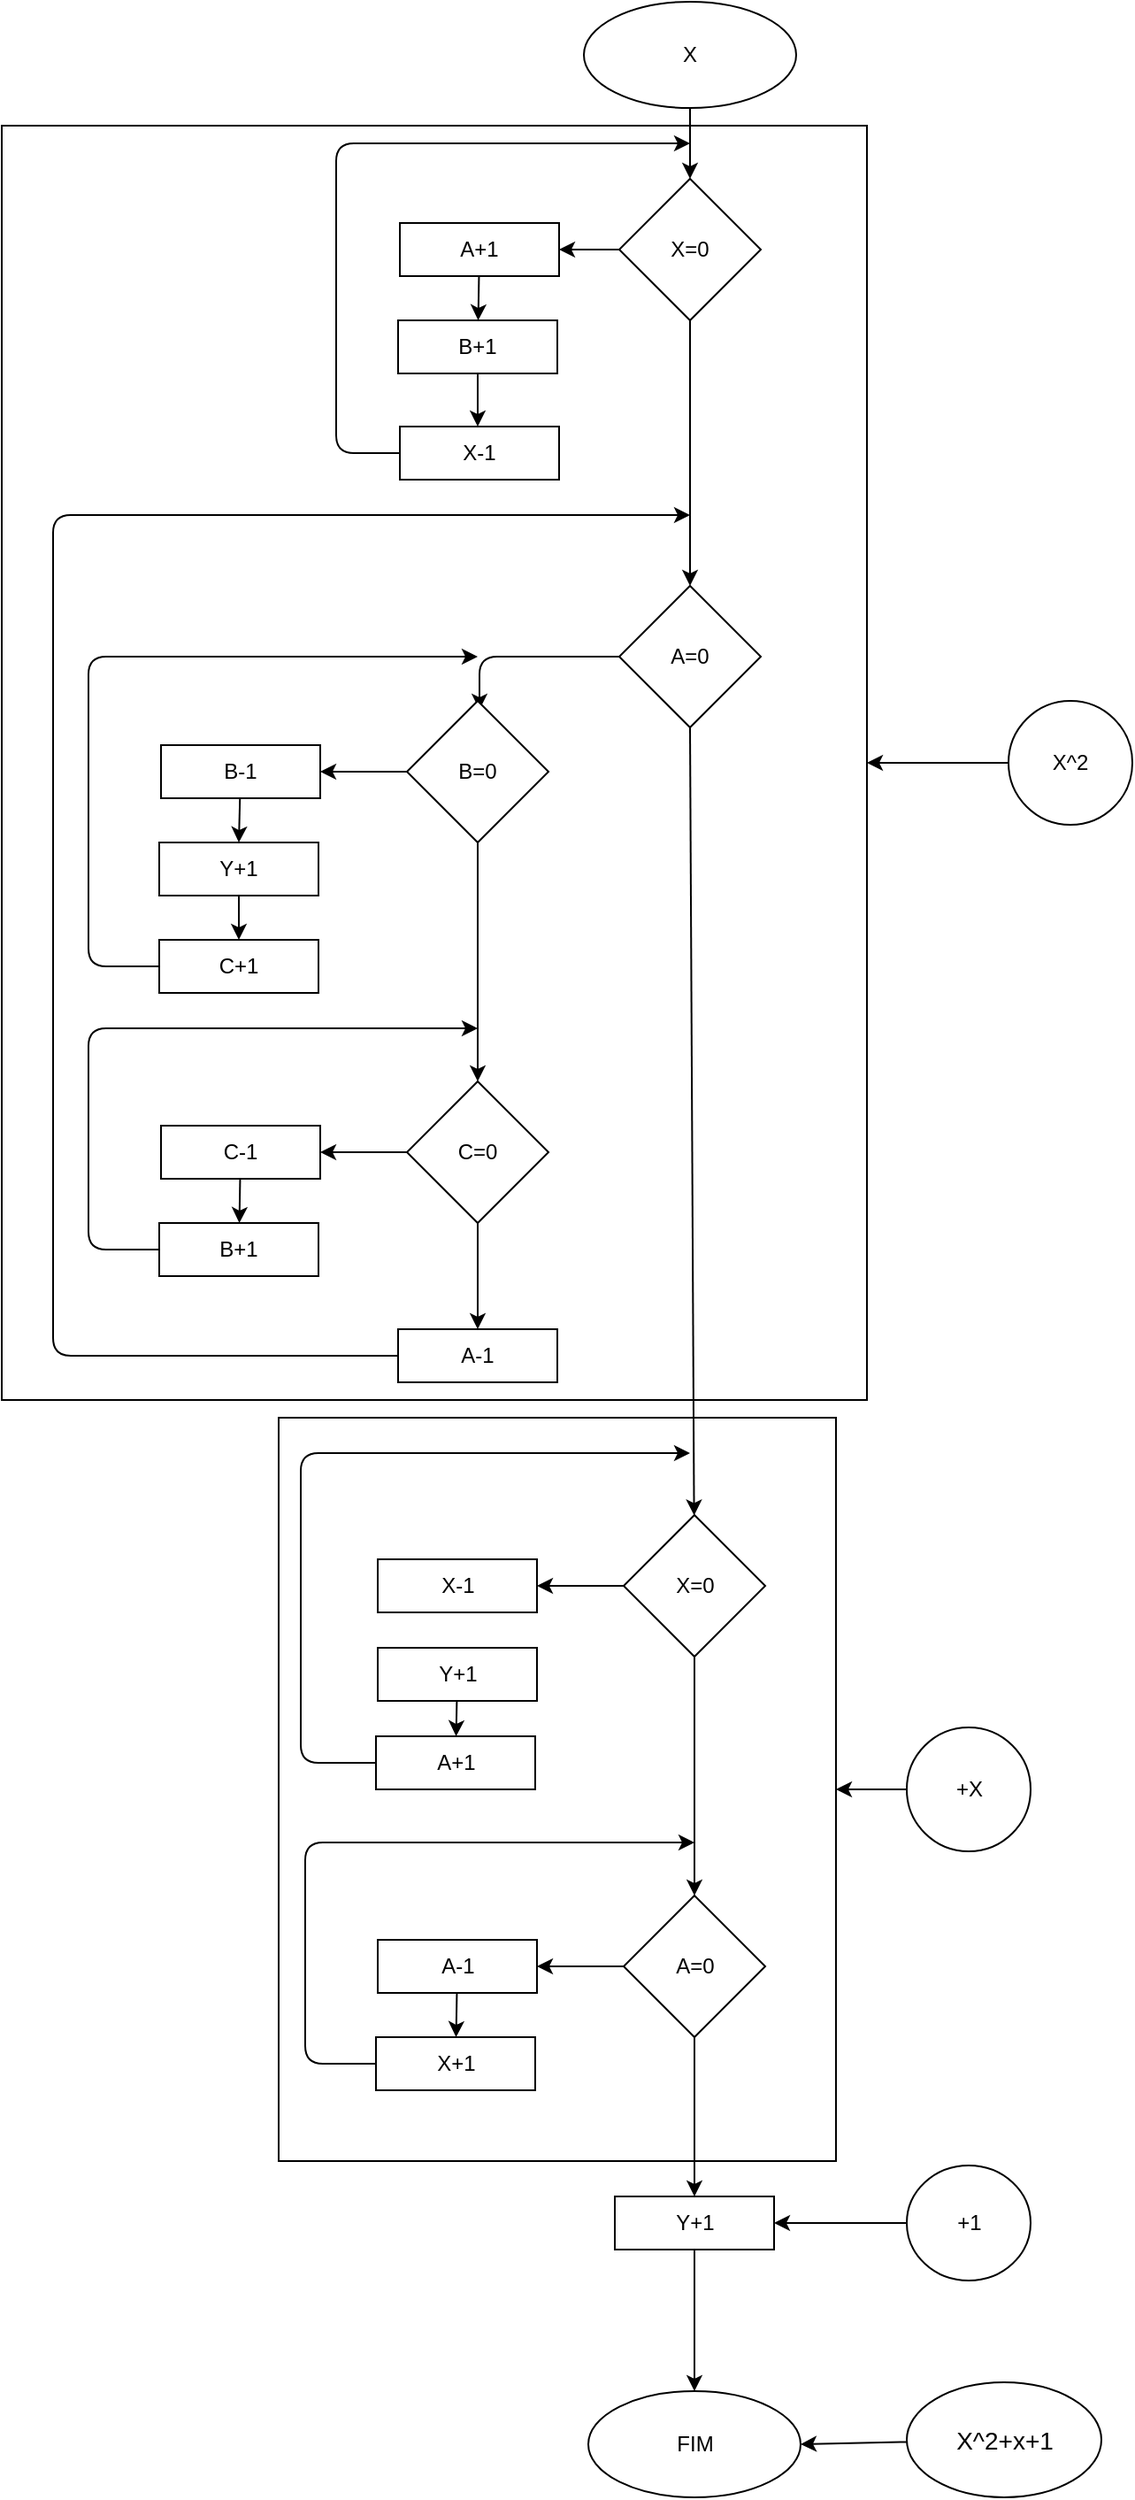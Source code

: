 <mxfile>
    <diagram id="-xklDQDaMNjr98qvmkq-" name="Página-1">
        <mxGraphModel dx="783" dy="607" grid="1" gridSize="10" guides="1" tooltips="1" connect="1" arrows="1" fold="1" page="1" pageScale="1" pageWidth="827" pageHeight="1169" math="0" shadow="0">
            <root>
                <mxCell id="0"/>
                <mxCell id="1" parent="0"/>
                <mxCell id="167" value="" style="rounded=0;whiteSpace=wrap;html=1;" vertex="1" parent="1">
                    <mxGeometry x="11" y="70" width="489" height="720" as="geometry"/>
                </mxCell>
                <mxCell id="50" value="" style="rounded=0;whiteSpace=wrap;html=1;" vertex="1" parent="1">
                    <mxGeometry x="167.5" y="800" width="315" height="420" as="geometry"/>
                </mxCell>
                <mxCell id="52" style="edgeStyle=none;html=1;entryX=1;entryY=0.5;entryDx=0;entryDy=0;" edge="1" parent="1" source="11" target="50">
                    <mxGeometry relative="1" as="geometry"/>
                </mxCell>
                <mxCell id="11" value="+X" style="ellipse;whiteSpace=wrap;html=1;" vertex="1" parent="1">
                    <mxGeometry x="522.5" y="975" width="70" height="70" as="geometry"/>
                </mxCell>
                <mxCell id="17" value="" style="edgeStyle=none;html=1;" edge="1" parent="1" source="14" target="16">
                    <mxGeometry relative="1" as="geometry"/>
                </mxCell>
                <mxCell id="29" value="" style="edgeStyle=none;html=1;" edge="1" parent="1" source="14" target="28">
                    <mxGeometry relative="1" as="geometry"/>
                </mxCell>
                <mxCell id="14" value="X=0" style="rhombus;whiteSpace=wrap;html=1;" vertex="1" parent="1">
                    <mxGeometry x="362.5" y="855" width="80" height="80" as="geometry"/>
                </mxCell>
                <mxCell id="16" value="X-1" style="whiteSpace=wrap;html=1;" vertex="1" parent="1">
                    <mxGeometry x="223.5" y="880" width="90" height="30" as="geometry"/>
                </mxCell>
                <mxCell id="23" value="" style="edgeStyle=none;html=1;" edge="1" parent="1" source="18" target="22">
                    <mxGeometry relative="1" as="geometry"/>
                </mxCell>
                <mxCell id="18" value="Y+1" style="whiteSpace=wrap;html=1;" vertex="1" parent="1">
                    <mxGeometry x="223.5" y="930" width="90" height="30" as="geometry"/>
                </mxCell>
                <mxCell id="166" style="edgeStyle=none;html=1;exitX=0;exitY=0.5;exitDx=0;exitDy=0;fontSize=14;" edge="1" parent="1" source="22">
                    <mxGeometry relative="1" as="geometry">
                        <mxPoint x="400" y="820" as="targetPoint"/>
                        <Array as="points">
                            <mxPoint x="180" y="995"/>
                            <mxPoint x="180" y="820"/>
                        </Array>
                    </mxGeometry>
                </mxCell>
                <mxCell id="22" value="A+1" style="whiteSpace=wrap;html=1;" vertex="1" parent="1">
                    <mxGeometry x="222.5" y="980" width="90" height="30" as="geometry"/>
                </mxCell>
                <mxCell id="40" style="edgeStyle=none;html=1;entryX=1;entryY=0.5;entryDx=0;entryDy=0;" edge="1" parent="1" source="28" target="32">
                    <mxGeometry relative="1" as="geometry"/>
                </mxCell>
                <mxCell id="43" value="" style="edgeStyle=none;html=1;" edge="1" parent="1" source="28">
                    <mxGeometry relative="1" as="geometry">
                        <mxPoint x="402.5" y="1240" as="targetPoint"/>
                    </mxGeometry>
                </mxCell>
                <mxCell id="28" value="A=0" style="rhombus;whiteSpace=wrap;html=1;" vertex="1" parent="1">
                    <mxGeometry x="362.5" y="1070" width="80" height="80" as="geometry"/>
                </mxCell>
                <mxCell id="36" value="" style="edgeStyle=none;html=1;" edge="1" parent="1" source="32" target="35">
                    <mxGeometry relative="1" as="geometry"/>
                </mxCell>
                <mxCell id="32" value="A-1" style="whiteSpace=wrap;html=1;" vertex="1" parent="1">
                    <mxGeometry x="223.5" y="1095" width="90" height="30" as="geometry"/>
                </mxCell>
                <mxCell id="41" style="edgeStyle=none;html=1;exitX=0;exitY=0.5;exitDx=0;exitDy=0;" edge="1" parent="1" source="35">
                    <mxGeometry relative="1" as="geometry">
                        <mxPoint x="402.5" y="1040" as="targetPoint"/>
                        <Array as="points">
                            <mxPoint x="182.5" y="1165"/>
                            <mxPoint x="182.5" y="1040"/>
                        </Array>
                    </mxGeometry>
                </mxCell>
                <mxCell id="35" value="X+1" style="whiteSpace=wrap;html=1;" vertex="1" parent="1">
                    <mxGeometry x="222.5" y="1150" width="90" height="30" as="geometry"/>
                </mxCell>
                <mxCell id="47" value="" style="edgeStyle=none;html=1;" edge="1" parent="1" source="45" target="46">
                    <mxGeometry relative="1" as="geometry"/>
                </mxCell>
                <mxCell id="45" value="Y+1" style="whiteSpace=wrap;html=1;" vertex="1" parent="1">
                    <mxGeometry x="357.5" y="1240" width="90" height="30" as="geometry"/>
                </mxCell>
                <mxCell id="46" value="FIM" style="ellipse;whiteSpace=wrap;html=1;" vertex="1" parent="1">
                    <mxGeometry x="342.5" y="1350" width="120" height="60" as="geometry"/>
                </mxCell>
                <mxCell id="54" style="edgeStyle=none;html=1;entryX=1;entryY=0.5;entryDx=0;entryDy=0;" edge="1" parent="1" source="53" target="45">
                    <mxGeometry relative="1" as="geometry"/>
                </mxCell>
                <mxCell id="53" value="+1" style="ellipse;whiteSpace=wrap;html=1;" vertex="1" parent="1">
                    <mxGeometry x="522.5" y="1222.5" width="70" height="65" as="geometry"/>
                </mxCell>
                <mxCell id="57" style="edgeStyle=none;html=1;entryX=1;entryY=0.5;entryDx=0;entryDy=0;" edge="1" parent="1" source="56" target="46">
                    <mxGeometry relative="1" as="geometry"/>
                </mxCell>
                <mxCell id="56" value="&lt;font style=&quot;font-size: 14px&quot;&gt;X^2+x+1&lt;/font&gt;" style="ellipse;whiteSpace=wrap;html=1;" vertex="1" parent="1">
                    <mxGeometry x="522.5" y="1345" width="110" height="65" as="geometry"/>
                </mxCell>
                <mxCell id="62" value="" style="edgeStyle=none;html=1;fontSize=14;" edge="1" parent="1" source="60" target="61">
                    <mxGeometry relative="1" as="geometry"/>
                </mxCell>
                <mxCell id="60" value="X" style="ellipse;whiteSpace=wrap;html=1;" vertex="1" parent="1">
                    <mxGeometry x="340" width="120" height="60" as="geometry"/>
                </mxCell>
                <mxCell id="66" value="" style="edgeStyle=none;html=1;fontSize=14;" edge="1" parent="1" source="61" target="65">
                    <mxGeometry relative="1" as="geometry"/>
                </mxCell>
                <mxCell id="73" value="" style="edgeStyle=none;html=1;fontSize=14;entryX=0.5;entryY=0;entryDx=0;entryDy=0;" edge="1" parent="1" source="61" target="95">
                    <mxGeometry relative="1" as="geometry">
                        <mxPoint x="400" y="390" as="targetPoint"/>
                    </mxGeometry>
                </mxCell>
                <mxCell id="61" value="X=0" style="rhombus;whiteSpace=wrap;html=1;" vertex="1" parent="1">
                    <mxGeometry x="360" y="100" width="80" height="80" as="geometry"/>
                </mxCell>
                <mxCell id="68" value="" style="edgeStyle=none;html=1;fontSize=14;" edge="1" parent="1" source="65" target="67">
                    <mxGeometry relative="1" as="geometry"/>
                </mxCell>
                <mxCell id="65" value="A+1" style="whiteSpace=wrap;html=1;" vertex="1" parent="1">
                    <mxGeometry x="236" y="125" width="90" height="30" as="geometry"/>
                </mxCell>
                <mxCell id="70" value="" style="edgeStyle=none;html=1;fontSize=14;" edge="1" parent="1" source="67">
                    <mxGeometry relative="1" as="geometry">
                        <mxPoint x="280" y="240" as="targetPoint"/>
                    </mxGeometry>
                </mxCell>
                <mxCell id="67" value="B+1" style="whiteSpace=wrap;html=1;" vertex="1" parent="1">
                    <mxGeometry x="235" y="180" width="90" height="30" as="geometry"/>
                </mxCell>
                <mxCell id="71" style="edgeStyle=none;html=1;exitX=0;exitY=0.5;exitDx=0;exitDy=0;fontSize=14;" edge="1" parent="1" source="159">
                    <mxGeometry relative="1" as="geometry">
                        <mxPoint x="400" y="80" as="targetPoint"/>
                        <Array as="points">
                            <mxPoint x="200" y="255"/>
                            <mxPoint x="200" y="80"/>
                        </Array>
                    </mxGeometry>
                </mxCell>
                <mxCell id="118" value="" style="edgeStyle=none;html=1;fontSize=14;exitX=0;exitY=0.5;exitDx=0;exitDy=0;entryX=0.5;entryY=0;entryDx=0;entryDy=0;" edge="1" parent="1" source="95">
                    <mxGeometry relative="1" as="geometry">
                        <mxPoint x="281" y="400" as="targetPoint"/>
                        <Array as="points">
                            <mxPoint x="281" y="370"/>
                        </Array>
                    </mxGeometry>
                </mxCell>
                <mxCell id="165" style="edgeStyle=none;html=1;exitX=0.5;exitY=1;exitDx=0;exitDy=0;fontSize=14;" edge="1" parent="1" source="95" target="14">
                    <mxGeometry relative="1" as="geometry"/>
                </mxCell>
                <mxCell id="95" value="A=0" style="rhombus;whiteSpace=wrap;html=1;" vertex="1" parent="1">
                    <mxGeometry x="360" y="330" width="80" height="80" as="geometry"/>
                </mxCell>
                <mxCell id="142" value="" style="edgeStyle=none;html=1;" edge="1" parent="1" source="144" target="145">
                    <mxGeometry relative="1" as="geometry"/>
                </mxCell>
                <mxCell id="143" value="" style="edgeStyle=none;html=1;" edge="1" parent="1" source="144" target="151">
                    <mxGeometry relative="1" as="geometry"/>
                </mxCell>
                <mxCell id="144" value="B=0" style="rhombus;whiteSpace=wrap;html=1;" vertex="1" parent="1">
                    <mxGeometry x="240" y="395" width="80" height="80" as="geometry"/>
                </mxCell>
                <mxCell id="163" value="" style="edgeStyle=none;html=1;fontSize=14;entryX=0.5;entryY=0;entryDx=0;entryDy=0;" edge="1" parent="1" source="145" target="147">
                    <mxGeometry relative="1" as="geometry"/>
                </mxCell>
                <mxCell id="145" value="B-1" style="whiteSpace=wrap;html=1;" vertex="1" parent="1">
                    <mxGeometry x="101" y="420" width="90" height="30" as="geometry"/>
                </mxCell>
                <mxCell id="164" value="" style="edgeStyle=none;html=1;fontSize=14;" edge="1" parent="1" source="147" target="149">
                    <mxGeometry relative="1" as="geometry"/>
                </mxCell>
                <mxCell id="147" value="Y+1" style="whiteSpace=wrap;html=1;" vertex="1" parent="1">
                    <mxGeometry x="100" y="475" width="90" height="30" as="geometry"/>
                </mxCell>
                <mxCell id="148" style="edgeStyle=none;html=1;exitX=0;exitY=0.5;exitDx=0;exitDy=0;" edge="1" parent="1" source="149">
                    <mxGeometry relative="1" as="geometry">
                        <mxPoint x="280" y="370" as="targetPoint"/>
                        <mxPoint x="50" y="535" as="sourcePoint"/>
                        <Array as="points">
                            <mxPoint x="60" y="545"/>
                            <mxPoint x="60" y="370"/>
                            <mxPoint x="210" y="370"/>
                        </Array>
                    </mxGeometry>
                </mxCell>
                <mxCell id="149" value="C+1" style="whiteSpace=wrap;html=1;" vertex="1" parent="1">
                    <mxGeometry x="100" y="530" width="90" height="30" as="geometry"/>
                </mxCell>
                <mxCell id="150" style="edgeStyle=none;html=1;entryX=1;entryY=0.5;entryDx=0;entryDy=0;" edge="1" parent="1" source="151" target="153">
                    <mxGeometry relative="1" as="geometry"/>
                </mxCell>
                <mxCell id="157" value="" style="edgeStyle=none;html=1;fontSize=14;" edge="1" parent="1" source="151" target="156">
                    <mxGeometry relative="1" as="geometry"/>
                </mxCell>
                <mxCell id="151" value="C=0" style="rhombus;whiteSpace=wrap;html=1;" vertex="1" parent="1">
                    <mxGeometry x="240" y="610" width="80" height="80" as="geometry"/>
                </mxCell>
                <mxCell id="152" value="" style="edgeStyle=none;html=1;" edge="1" parent="1" source="153" target="155">
                    <mxGeometry relative="1" as="geometry"/>
                </mxCell>
                <mxCell id="153" value="C-1" style="whiteSpace=wrap;html=1;" vertex="1" parent="1">
                    <mxGeometry x="101" y="635" width="90" height="30" as="geometry"/>
                </mxCell>
                <mxCell id="154" style="edgeStyle=none;html=1;exitX=0;exitY=0.5;exitDx=0;exitDy=0;" edge="1" parent="1" source="155">
                    <mxGeometry relative="1" as="geometry">
                        <mxPoint x="280" y="580" as="targetPoint"/>
                        <Array as="points">
                            <mxPoint x="60" y="705"/>
                            <mxPoint x="60" y="580"/>
                        </Array>
                    </mxGeometry>
                </mxCell>
                <mxCell id="155" value="B+1" style="whiteSpace=wrap;html=1;" vertex="1" parent="1">
                    <mxGeometry x="100" y="690" width="90" height="30" as="geometry"/>
                </mxCell>
                <mxCell id="158" style="edgeStyle=none;html=1;fontSize=14;" edge="1" parent="1" source="156">
                    <mxGeometry relative="1" as="geometry">
                        <mxPoint x="400" y="290" as="targetPoint"/>
                        <Array as="points">
                            <mxPoint x="40" y="765"/>
                            <mxPoint x="40" y="290"/>
                        </Array>
                    </mxGeometry>
                </mxCell>
                <mxCell id="156" value="A-1" style="whiteSpace=wrap;html=1;" vertex="1" parent="1">
                    <mxGeometry x="235" y="750" width="90" height="30" as="geometry"/>
                </mxCell>
                <mxCell id="159" value="X-1" style="whiteSpace=wrap;html=1;" vertex="1" parent="1">
                    <mxGeometry x="236" y="240" width="90" height="30" as="geometry"/>
                </mxCell>
                <mxCell id="170" value="" style="edgeStyle=none;html=1;fontSize=14;entryX=1;entryY=0.5;entryDx=0;entryDy=0;" edge="1" parent="1" source="168" target="167">
                    <mxGeometry relative="1" as="geometry">
                        <mxPoint x="525" y="435" as="targetPoint"/>
                    </mxGeometry>
                </mxCell>
                <mxCell id="168" value="X^2" style="ellipse;whiteSpace=wrap;html=1;" vertex="1" parent="1">
                    <mxGeometry x="580" y="395" width="70" height="70" as="geometry"/>
                </mxCell>
            </root>
        </mxGraphModel>
    </diagram>
</mxfile>